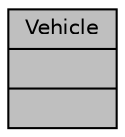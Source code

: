 digraph "Vehicle"
{
  edge [fontname="Helvetica",fontsize="10",labelfontname="Helvetica",labelfontsize="10"];
  node [fontname="Helvetica",fontsize="10",shape=record];
  Node1 [label="{Vehicle\n||}",height=0.2,width=0.4,color="black", fillcolor="grey75", style="filled", fontcolor="black"];
}

